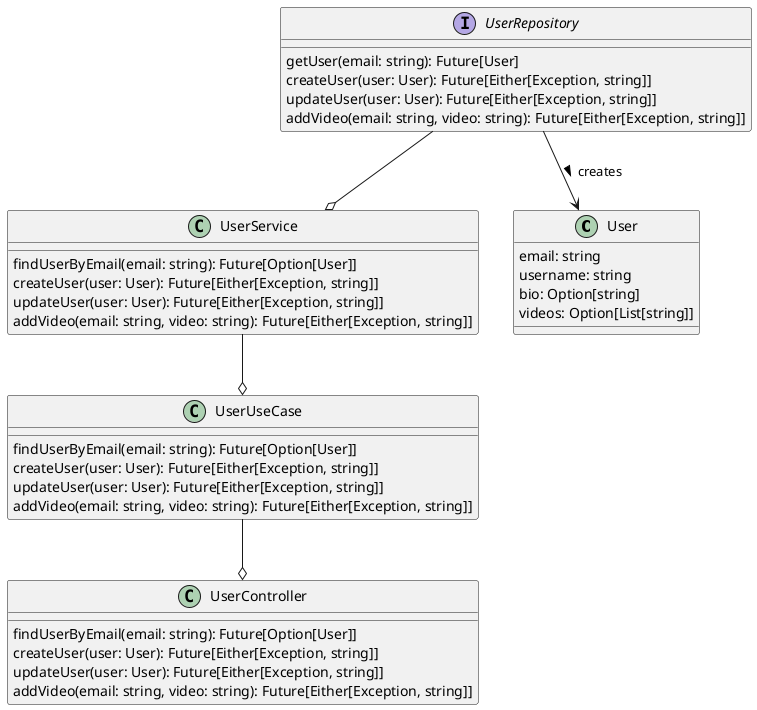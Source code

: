 @startuml profile-class

class User {
    email: string
    username: string
    bio: Option[string]
    videos: Option[List[string]]
}

interface UserRepository {
    getUser(email: string): Future[User]
    createUser(user: User): Future[Either[Exception, string]]
    updateUser(user: User): Future[Either[Exception, string]]
    addVideo(email: string, video: string): Future[Either[Exception, string]]
}

class UserService {
    findUserByEmail(email: string): Future[Option[User]]
    createUser(user: User): Future[Either[Exception, string]]
    updateUser(user: User): Future[Either[Exception, string]]
    addVideo(email: string, video: string): Future[Either[Exception, string]]
}

class UserUseCase {
    findUserByEmail(email: string): Future[Option[User]]
    createUser(user: User): Future[Either[Exception, string]]
    updateUser(user: User): Future[Either[Exception, string]]
    addVideo(email: string, video: string): Future[Either[Exception, string]]
}

class UserController {
    findUserByEmail(email: string): Future[Option[User]]
    createUser(user: User): Future[Either[Exception, string]]
    updateUser(user: User): Future[Either[Exception, string]]
    addVideo(email: string, video: string): Future[Either[Exception, string]]
}

UserController o-up- UserUseCase
UserUseCase o-up- UserService
UserService o-up- UserRepository

UserRepository -down-> User : creates >

@enduml
